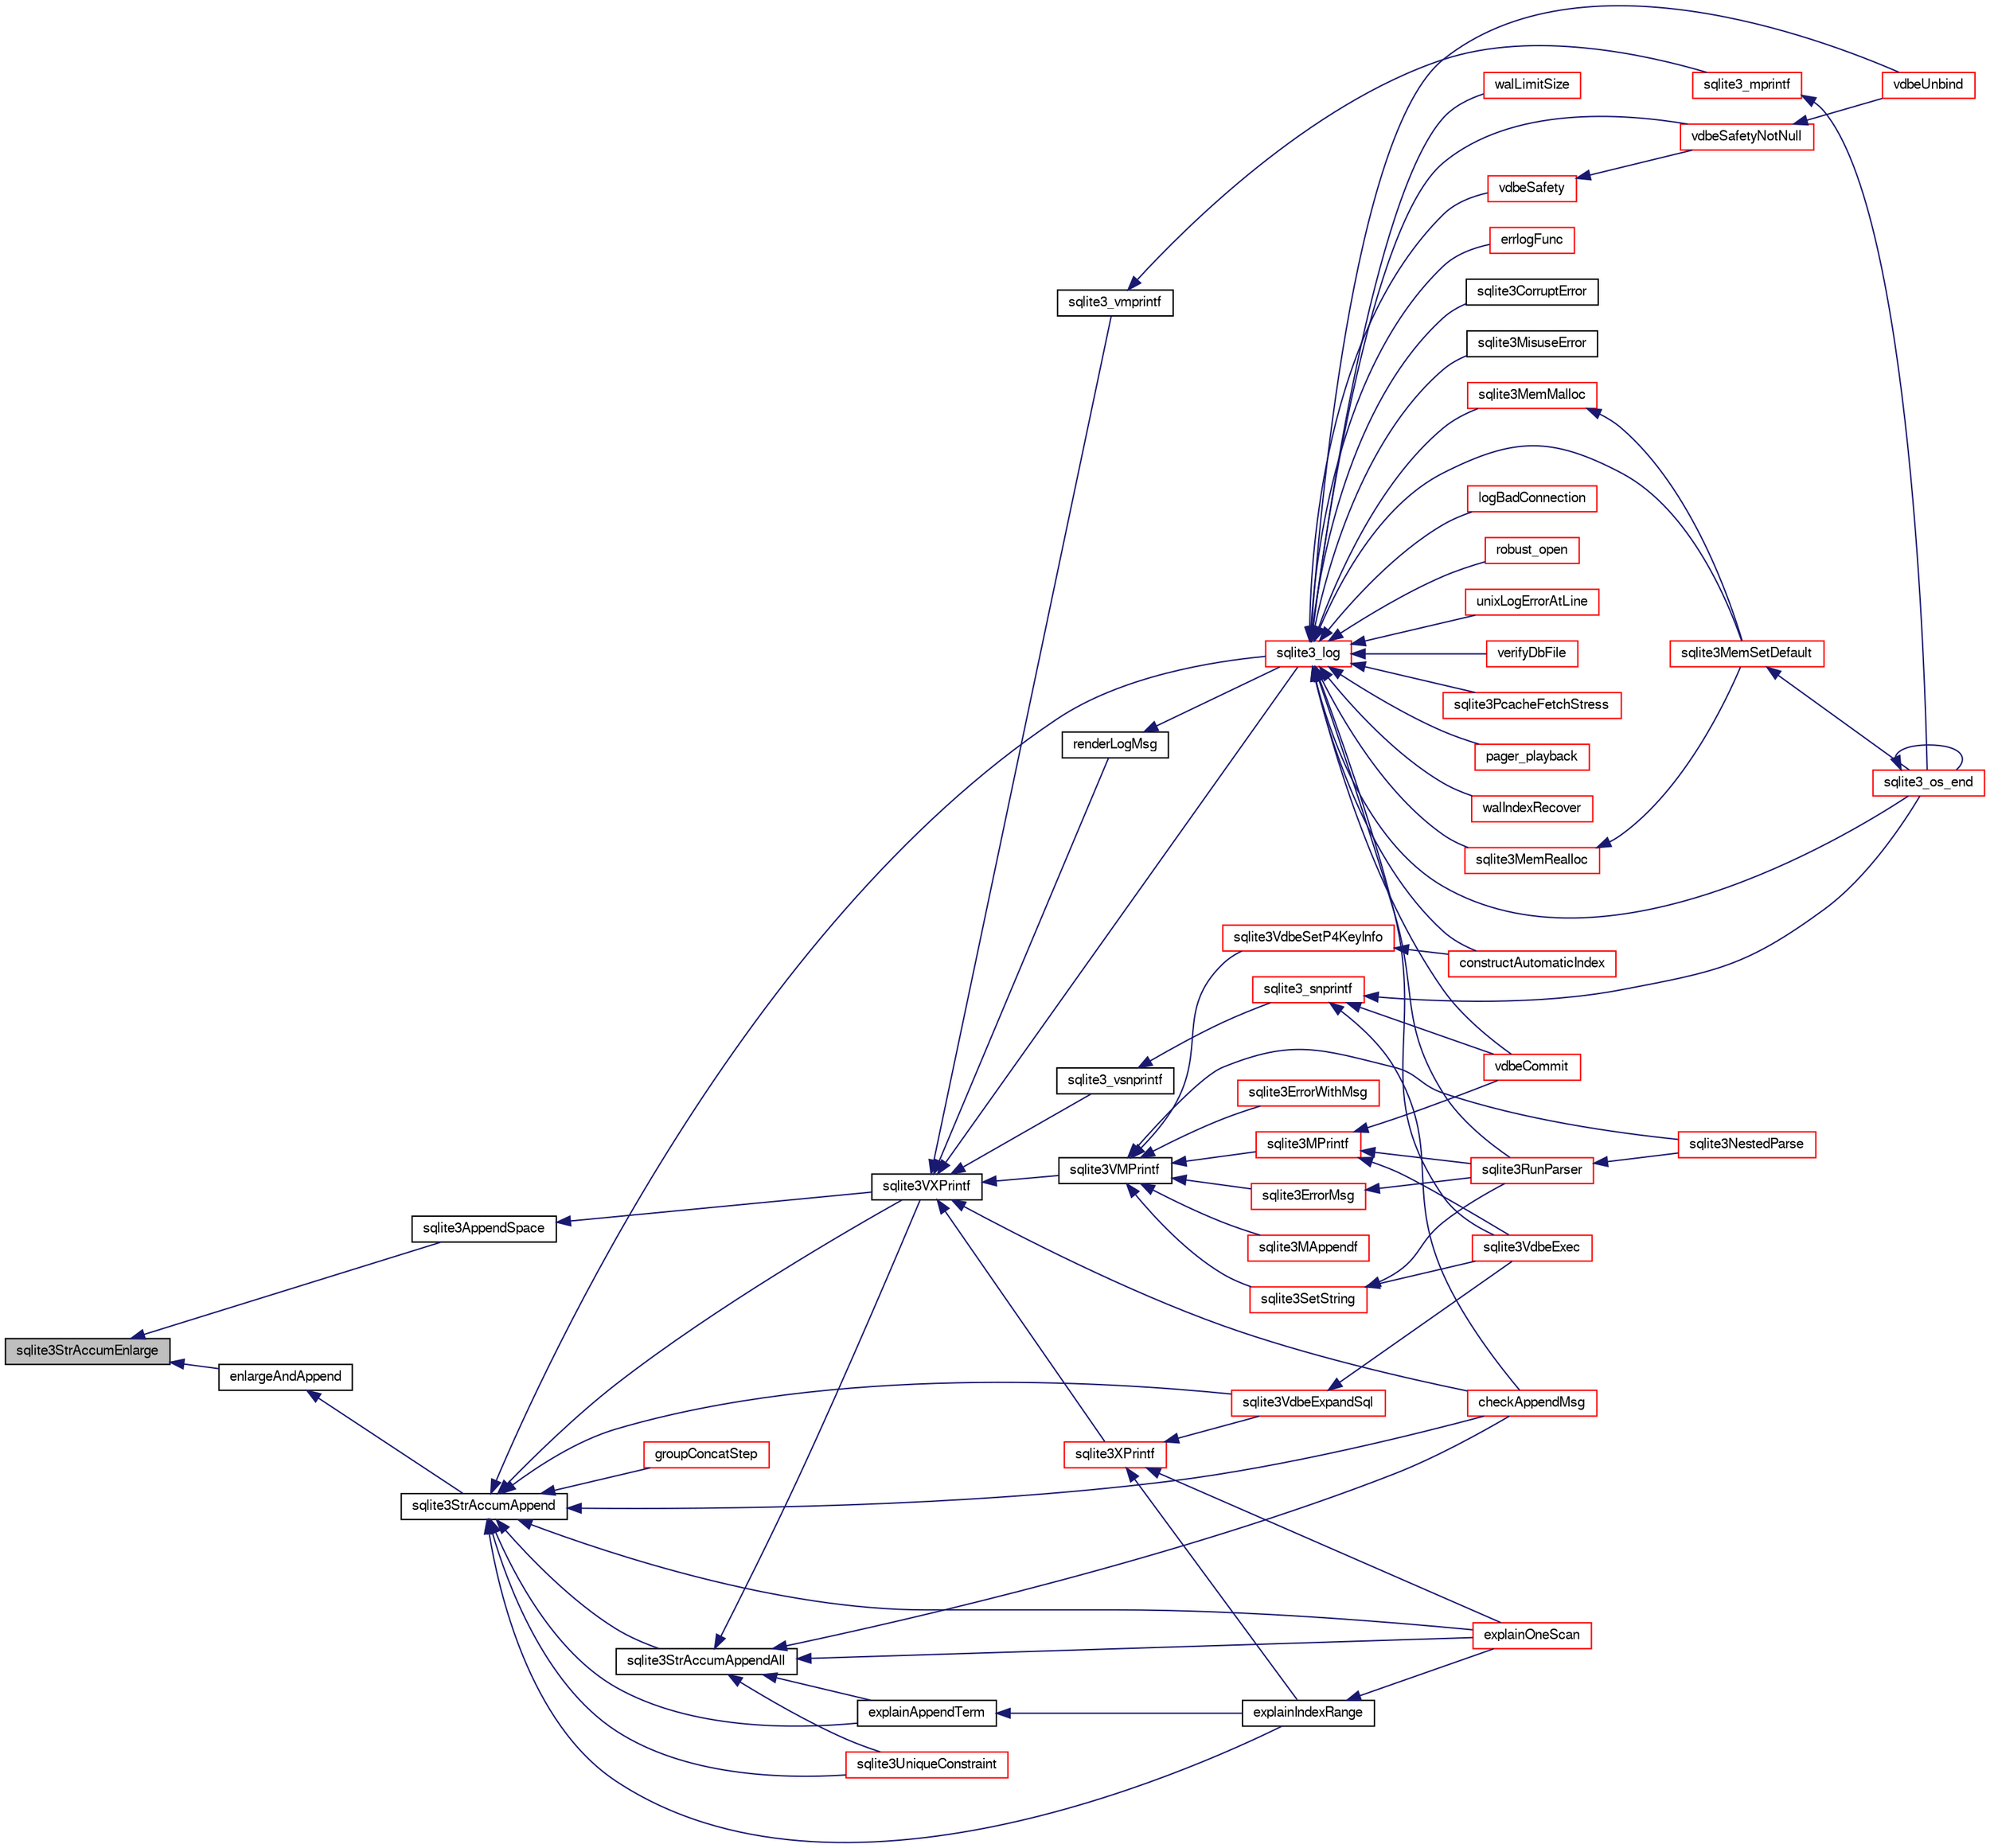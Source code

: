 digraph "sqlite3StrAccumEnlarge"
{
  edge [fontname="FreeSans",fontsize="10",labelfontname="FreeSans",labelfontsize="10"];
  node [fontname="FreeSans",fontsize="10",shape=record];
  rankdir="LR";
  Node716270 [label="sqlite3StrAccumEnlarge",height=0.2,width=0.4,color="black", fillcolor="grey75", style="filled", fontcolor="black"];
  Node716270 -> Node716271 [dir="back",color="midnightblue",fontsize="10",style="solid",fontname="FreeSans"];
  Node716271 [label="sqlite3AppendSpace",height=0.2,width=0.4,color="black", fillcolor="white", style="filled",URL="$sqlite3_8c.html#aefd38a5afc0020d4a93855c3ee7c63a8"];
  Node716271 -> Node716272 [dir="back",color="midnightblue",fontsize="10",style="solid",fontname="FreeSans"];
  Node716272 [label="sqlite3VXPrintf",height=0.2,width=0.4,color="black", fillcolor="white", style="filled",URL="$sqlite3_8c.html#a63c25806c9bd4a2b76f9a0eb232c6bde"];
  Node716272 -> Node716273 [dir="back",color="midnightblue",fontsize="10",style="solid",fontname="FreeSans"];
  Node716273 [label="sqlite3VMPrintf",height=0.2,width=0.4,color="black", fillcolor="white", style="filled",URL="$sqlite3_8c.html#a05535d0982ef06fbc2ee8195ebbae689"];
  Node716273 -> Node716274 [dir="back",color="midnightblue",fontsize="10",style="solid",fontname="FreeSans"];
  Node716274 [label="sqlite3SetString",height=0.2,width=0.4,color="red", fillcolor="white", style="filled",URL="$sqlite3_8c.html#aad368822484a1ceae010a829e27454ae"];
  Node716274 -> Node716301 [dir="back",color="midnightblue",fontsize="10",style="solid",fontname="FreeSans"];
  Node716301 [label="sqlite3VdbeExec",height=0.2,width=0.4,color="red", fillcolor="white", style="filled",URL="$sqlite3_8c.html#a8ce40a614bdc56719c4d642b1e4dfb21"];
  Node716274 -> Node716443 [dir="back",color="midnightblue",fontsize="10",style="solid",fontname="FreeSans"];
  Node716443 [label="sqlite3RunParser",height=0.2,width=0.4,color="red", fillcolor="white", style="filled",URL="$sqlite3_8c.html#a174f16a9adcc64bf971bae4a5ffa3488"];
  Node716443 -> Node716444 [dir="back",color="midnightblue",fontsize="10",style="solid",fontname="FreeSans"];
  Node716444 [label="sqlite3NestedParse",height=0.2,width=0.4,color="red", fillcolor="white", style="filled",URL="$sqlite3_8c.html#ae78bd6187a28892732af5428ec15b03f"];
  Node716273 -> Node716539 [dir="back",color="midnightblue",fontsize="10",style="solid",fontname="FreeSans"];
  Node716539 [label="sqlite3MPrintf",height=0.2,width=0.4,color="red", fillcolor="white", style="filled",URL="$sqlite3_8c.html#a208ef0df84e9778778804a19af03efea"];
  Node716539 -> Node716546 [dir="back",color="midnightblue",fontsize="10",style="solid",fontname="FreeSans"];
  Node716546 [label="vdbeCommit",height=0.2,width=0.4,color="red", fillcolor="white", style="filled",URL="$sqlite3_8c.html#a5d7f1e0625451b987728f600cfe1b92d"];
  Node716539 -> Node716301 [dir="back",color="midnightblue",fontsize="10",style="solid",fontname="FreeSans"];
  Node716539 -> Node716443 [dir="back",color="midnightblue",fontsize="10",style="solid",fontname="FreeSans"];
  Node716273 -> Node717113 [dir="back",color="midnightblue",fontsize="10",style="solid",fontname="FreeSans"];
  Node717113 [label="sqlite3MAppendf",height=0.2,width=0.4,color="red", fillcolor="white", style="filled",URL="$sqlite3_8c.html#a43b33971f250cf38164a84f751057bce"];
  Node716273 -> Node716994 [dir="back",color="midnightblue",fontsize="10",style="solid",fontname="FreeSans"];
  Node716994 [label="sqlite3ErrorWithMsg",height=0.2,width=0.4,color="red", fillcolor="white", style="filled",URL="$sqlite3_8c.html#a11feb4cd8e77d59df266587cfe1b2641"];
  Node716273 -> Node717114 [dir="back",color="midnightblue",fontsize="10",style="solid",fontname="FreeSans"];
  Node717114 [label="sqlite3ErrorMsg",height=0.2,width=0.4,color="red", fillcolor="white", style="filled",URL="$sqlite3_8c.html#aee2798e173651adae0f9c85469f3457d"];
  Node717114 -> Node716443 [dir="back",color="midnightblue",fontsize="10",style="solid",fontname="FreeSans"];
  Node716273 -> Node716735 [dir="back",color="midnightblue",fontsize="10",style="solid",fontname="FreeSans"];
  Node716735 [label="sqlite3VdbeSetP4KeyInfo",height=0.2,width=0.4,color="red", fillcolor="white", style="filled",URL="$sqlite3_8c.html#a342090b36fbf7fdace2a23b8efca030c"];
  Node716735 -> Node716370 [dir="back",color="midnightblue",fontsize="10",style="solid",fontname="FreeSans"];
  Node716370 [label="constructAutomaticIndex",height=0.2,width=0.4,color="red", fillcolor="white", style="filled",URL="$sqlite3_8c.html#aad43d38bc718f4c8e8d0dd8f33ed526f"];
  Node716273 -> Node716444 [dir="back",color="midnightblue",fontsize="10",style="solid",fontname="FreeSans"];
  Node716272 -> Node716772 [dir="back",color="midnightblue",fontsize="10",style="solid",fontname="FreeSans"];
  Node716772 [label="sqlite3_vmprintf",height=0.2,width=0.4,color="black", fillcolor="white", style="filled",URL="$sqlite3_8h.html#ac240de67ddf003828f16a6d9dd3fa3ca"];
  Node716772 -> Node716773 [dir="back",color="midnightblue",fontsize="10",style="solid",fontname="FreeSans"];
  Node716773 [label="sqlite3_mprintf",height=0.2,width=0.4,color="red", fillcolor="white", style="filled",URL="$sqlite3_8h.html#a9533933e57f7ccbb48c32041ce3a8862"];
  Node716773 -> Node716557 [dir="back",color="midnightblue",fontsize="10",style="solid",fontname="FreeSans"];
  Node716557 [label="sqlite3_os_end",height=0.2,width=0.4,color="red", fillcolor="white", style="filled",URL="$sqlite3_8h.html#a2288c95881ecca13d994e42b6a958906"];
  Node716557 -> Node716557 [dir="back",color="midnightblue",fontsize="10",style="solid",fontname="FreeSans"];
  Node716272 -> Node716782 [dir="back",color="midnightblue",fontsize="10",style="solid",fontname="FreeSans"];
  Node716782 [label="sqlite3_vsnprintf",height=0.2,width=0.4,color="black", fillcolor="white", style="filled",URL="$sqlite3_8h.html#a095af9d57b6df1b95a77df71b9bce062"];
  Node716782 -> Node716783 [dir="back",color="midnightblue",fontsize="10",style="solid",fontname="FreeSans"];
  Node716783 [label="sqlite3_snprintf",height=0.2,width=0.4,color="red", fillcolor="white", style="filled",URL="$sqlite3_8h.html#af4558fab7cb8fb1e61fd642d3e017ef7"];
  Node716783 -> Node716557 [dir="back",color="midnightblue",fontsize="10",style="solid",fontname="FreeSans"];
  Node716783 -> Node716823 [dir="back",color="midnightblue",fontsize="10",style="solid",fontname="FreeSans"];
  Node716823 [label="checkAppendMsg",height=0.2,width=0.4,color="red", fillcolor="white", style="filled",URL="$sqlite3_8c.html#a4366e7af81727e2d755d3c9a635b055e"];
  Node716783 -> Node716546 [dir="back",color="midnightblue",fontsize="10",style="solid",fontname="FreeSans"];
  Node716272 -> Node716920 [dir="back",color="midnightblue",fontsize="10",style="solid",fontname="FreeSans"];
  Node716920 [label="renderLogMsg",height=0.2,width=0.4,color="black", fillcolor="white", style="filled",URL="$sqlite3_8c.html#a7a02b43ce0a27bb52085c7f446d115af"];
  Node716920 -> Node716921 [dir="back",color="midnightblue",fontsize="10",style="solid",fontname="FreeSans"];
  Node716921 [label="sqlite3_log",height=0.2,width=0.4,color="red", fillcolor="white", style="filled",URL="$sqlite3_8h.html#a298c9699bf9c143662c6b1fec4b2dc3b"];
  Node716921 -> Node716922 [dir="back",color="midnightblue",fontsize="10",style="solid",fontname="FreeSans"];
  Node716922 [label="sqlite3MemMalloc",height=0.2,width=0.4,color="red", fillcolor="white", style="filled",URL="$sqlite3_8c.html#a53157f1a669f949332f44ca9f15c0a43"];
  Node716922 -> Node716766 [dir="back",color="midnightblue",fontsize="10",style="solid",fontname="FreeSans"];
  Node716766 [label="sqlite3MemSetDefault",height=0.2,width=0.4,color="red", fillcolor="white", style="filled",URL="$sqlite3_8c.html#a162fbfd727e92c5f8f72625b5ff62549"];
  Node716766 -> Node716557 [dir="back",color="midnightblue",fontsize="10",style="solid",fontname="FreeSans"];
  Node716921 -> Node716923 [dir="back",color="midnightblue",fontsize="10",style="solid",fontname="FreeSans"];
  Node716923 [label="sqlite3MemRealloc",height=0.2,width=0.4,color="red", fillcolor="white", style="filled",URL="$sqlite3_8c.html#addd043cc5742c3b0cf536763cd4e6948"];
  Node716923 -> Node716766 [dir="back",color="midnightblue",fontsize="10",style="solid",fontname="FreeSans"];
  Node716921 -> Node716766 [dir="back",color="midnightblue",fontsize="10",style="solid",fontname="FreeSans"];
  Node716921 -> Node716924 [dir="back",color="midnightblue",fontsize="10",style="solid",fontname="FreeSans"];
  Node716924 [label="logBadConnection",height=0.2,width=0.4,color="red", fillcolor="white", style="filled",URL="$sqlite3_8c.html#a8aa249fac852b22bb1227e2bc2921f11"];
  Node716921 -> Node716929 [dir="back",color="midnightblue",fontsize="10",style="solid",fontname="FreeSans"];
  Node716929 [label="robust_open",height=0.2,width=0.4,color="red", fillcolor="white", style="filled",URL="$sqlite3_8c.html#a0eb989e531821c6a1deb85a3ba0021c0"];
  Node716921 -> Node716931 [dir="back",color="midnightblue",fontsize="10",style="solid",fontname="FreeSans"];
  Node716931 [label="unixLogErrorAtLine",height=0.2,width=0.4,color="red", fillcolor="white", style="filled",URL="$sqlite3_8c.html#a23b4a35445d08fc62ef2d5c3d56c1640"];
  Node716921 -> Node716945 [dir="back",color="midnightblue",fontsize="10",style="solid",fontname="FreeSans"];
  Node716945 [label="verifyDbFile",height=0.2,width=0.4,color="red", fillcolor="white", style="filled",URL="$sqlite3_8c.html#a0ff620ba7a3e7e727c37c0b172d12c66"];
  Node716921 -> Node716557 [dir="back",color="midnightblue",fontsize="10",style="solid",fontname="FreeSans"];
  Node716921 -> Node716946 [dir="back",color="midnightblue",fontsize="10",style="solid",fontname="FreeSans"];
  Node716946 [label="sqlite3PcacheFetchStress",height=0.2,width=0.4,color="red", fillcolor="white", style="filled",URL="$sqlite3_8c.html#a83644ab4d77e1649ae5336b659edb351"];
  Node716921 -> Node716639 [dir="back",color="midnightblue",fontsize="10",style="solid",fontname="FreeSans"];
  Node716639 [label="pager_playback",height=0.2,width=0.4,color="red", fillcolor="white", style="filled",URL="$sqlite3_8c.html#a9d9a750a9fc76eb4b668c8a16b164a65"];
  Node716921 -> Node716813 [dir="back",color="midnightblue",fontsize="10",style="solid",fontname="FreeSans"];
  Node716813 [label="walIndexRecover",height=0.2,width=0.4,color="red", fillcolor="white", style="filled",URL="$sqlite3_8c.html#ab4ee99f3710323acbeb6c495dd18d205"];
  Node716921 -> Node716757 [dir="back",color="midnightblue",fontsize="10",style="solid",fontname="FreeSans"];
  Node716757 [label="walLimitSize",height=0.2,width=0.4,color="red", fillcolor="white", style="filled",URL="$sqlite3_8c.html#a7d814227c8fb4a3441c42e9f2fdade3b"];
  Node716921 -> Node716546 [dir="back",color="midnightblue",fontsize="10",style="solid",fontname="FreeSans"];
  Node716921 -> Node716947 [dir="back",color="midnightblue",fontsize="10",style="solid",fontname="FreeSans"];
  Node716947 [label="vdbeSafety",height=0.2,width=0.4,color="red", fillcolor="white", style="filled",URL="$sqlite3_8c.html#ad376f1aa66b2801fa8fb2fb134f370fd"];
  Node716947 -> Node716948 [dir="back",color="midnightblue",fontsize="10",style="solid",fontname="FreeSans"];
  Node716948 [label="vdbeSafetyNotNull",height=0.2,width=0.4,color="red", fillcolor="white", style="filled",URL="$sqlite3_8c.html#a018448275e86f09d8af8033cec4cafdf"];
  Node716948 -> Node716949 [dir="back",color="midnightblue",fontsize="10",style="solid",fontname="FreeSans"];
  Node716949 [label="vdbeUnbind",height=0.2,width=0.4,color="red", fillcolor="white", style="filled",URL="$sqlite3_8c.html#ae3ca3d8a878660305a0efd0c73c9f064"];
  Node716921 -> Node716948 [dir="back",color="midnightblue",fontsize="10",style="solid",fontname="FreeSans"];
  Node716921 -> Node716949 [dir="back",color="midnightblue",fontsize="10",style="solid",fontname="FreeSans"];
  Node716921 -> Node716301 [dir="back",color="midnightblue",fontsize="10",style="solid",fontname="FreeSans"];
  Node716921 -> Node716898 [dir="back",color="midnightblue",fontsize="10",style="solid",fontname="FreeSans"];
  Node716898 [label="errlogFunc",height=0.2,width=0.4,color="red", fillcolor="white", style="filled",URL="$sqlite3_8c.html#a56d5c8e1f0a43e4c9f8864c27065393f"];
  Node716921 -> Node716370 [dir="back",color="midnightblue",fontsize="10",style="solid",fontname="FreeSans"];
  Node716921 -> Node716443 [dir="back",color="midnightblue",fontsize="10",style="solid",fontname="FreeSans"];
  Node716921 -> Node716962 [dir="back",color="midnightblue",fontsize="10",style="solid",fontname="FreeSans"];
  Node716962 [label="sqlite3CorruptError",height=0.2,width=0.4,color="black", fillcolor="white", style="filled",URL="$sqlite3_8c.html#a66f16cea11e3c7d1b5f60ff7b6ff5e1a"];
  Node716921 -> Node716963 [dir="back",color="midnightblue",fontsize="10",style="solid",fontname="FreeSans"];
  Node716963 [label="sqlite3MisuseError",height=0.2,width=0.4,color="black", fillcolor="white", style="filled",URL="$sqlite3_8c.html#a0550217d0f8d42f53c258c44746fb804"];
  Node716272 -> Node716921 [dir="back",color="midnightblue",fontsize="10",style="solid",fontname="FreeSans"];
  Node716272 -> Node717141 [dir="back",color="midnightblue",fontsize="10",style="solid",fontname="FreeSans"];
  Node717141 [label="sqlite3XPrintf",height=0.2,width=0.4,color="red", fillcolor="white", style="filled",URL="$sqlite3_8c.html#afa51896b0f07c74fe11c806a5df7030c"];
  Node717141 -> Node716965 [dir="back",color="midnightblue",fontsize="10",style="solid",fontname="FreeSans"];
  Node716965 [label="sqlite3VdbeExpandSql",height=0.2,width=0.4,color="red", fillcolor="white", style="filled",URL="$sqlite3_8c.html#a5a497837d5d69b92e7bca23673589c69"];
  Node716965 -> Node716301 [dir="back",color="midnightblue",fontsize="10",style="solid",fontname="FreeSans"];
  Node717141 -> Node717142 [dir="back",color="midnightblue",fontsize="10",style="solid",fontname="FreeSans"];
  Node717142 [label="explainIndexRange",height=0.2,width=0.4,color="black", fillcolor="white", style="filled",URL="$sqlite3_8c.html#a19d410b10b9746279e834fd8cddda2cb"];
  Node717142 -> Node716968 [dir="back",color="midnightblue",fontsize="10",style="solid",fontname="FreeSans"];
  Node716968 [label="explainOneScan",height=0.2,width=0.4,color="red", fillcolor="white", style="filled",URL="$sqlite3_8c.html#ae5281c97cc6f8cd02effffe937725524"];
  Node717141 -> Node716968 [dir="back",color="midnightblue",fontsize="10",style="solid",fontname="FreeSans"];
  Node716272 -> Node716823 [dir="back",color="midnightblue",fontsize="10",style="solid",fontname="FreeSans"];
  Node716270 -> Node717143 [dir="back",color="midnightblue",fontsize="10",style="solid",fontname="FreeSans"];
  Node717143 [label="enlargeAndAppend",height=0.2,width=0.4,color="black", fillcolor="white", style="filled",URL="$sqlite3_8c.html#a25b21e61dc0883d849890eaa8a18088a"];
  Node717143 -> Node717144 [dir="back",color="midnightblue",fontsize="10",style="solid",fontname="FreeSans"];
  Node717144 [label="sqlite3StrAccumAppend",height=0.2,width=0.4,color="black", fillcolor="white", style="filled",URL="$sqlite3_8c.html#a56664fa33def33c5a5245b623441d5e0"];
  Node717144 -> Node716272 [dir="back",color="midnightblue",fontsize="10",style="solid",fontname="FreeSans"];
  Node717144 -> Node717145 [dir="back",color="midnightblue",fontsize="10",style="solid",fontname="FreeSans"];
  Node717145 [label="sqlite3StrAccumAppendAll",height=0.2,width=0.4,color="black", fillcolor="white", style="filled",URL="$sqlite3_8c.html#acaf8f3e4f99a3c3a4a77e9c987547289"];
  Node717145 -> Node716272 [dir="back",color="midnightblue",fontsize="10",style="solid",fontname="FreeSans"];
  Node717145 -> Node716823 [dir="back",color="midnightblue",fontsize="10",style="solid",fontname="FreeSans"];
  Node717145 -> Node716966 [dir="back",color="midnightblue",fontsize="10",style="solid",fontname="FreeSans"];
  Node716966 [label="sqlite3UniqueConstraint",height=0.2,width=0.4,color="red", fillcolor="white", style="filled",URL="$sqlite3_8c.html#a4e35c041bf7710b6f3e2db6d86e86d7a"];
  Node717145 -> Node717146 [dir="back",color="midnightblue",fontsize="10",style="solid",fontname="FreeSans"];
  Node717146 [label="explainAppendTerm",height=0.2,width=0.4,color="black", fillcolor="white", style="filled",URL="$sqlite3_8c.html#a5ef3d87a7da5cfa8e03ca9fdc186193a"];
  Node717146 -> Node717142 [dir="back",color="midnightblue",fontsize="10",style="solid",fontname="FreeSans"];
  Node717145 -> Node716968 [dir="back",color="midnightblue",fontsize="10",style="solid",fontname="FreeSans"];
  Node717144 -> Node716921 [dir="back",color="midnightblue",fontsize="10",style="solid",fontname="FreeSans"];
  Node717144 -> Node716823 [dir="back",color="midnightblue",fontsize="10",style="solid",fontname="FreeSans"];
  Node717144 -> Node716965 [dir="back",color="midnightblue",fontsize="10",style="solid",fontname="FreeSans"];
  Node717144 -> Node716966 [dir="back",color="midnightblue",fontsize="10",style="solid",fontname="FreeSans"];
  Node717144 -> Node716843 [dir="back",color="midnightblue",fontsize="10",style="solid",fontname="FreeSans"];
  Node716843 [label="groupConcatStep",height=0.2,width=0.4,color="red", fillcolor="white", style="filled",URL="$sqlite3_8c.html#a5267fc47d0a0d9a8f128c59d100e645d"];
  Node717144 -> Node717146 [dir="back",color="midnightblue",fontsize="10",style="solid",fontname="FreeSans"];
  Node717144 -> Node717142 [dir="back",color="midnightblue",fontsize="10",style="solid",fontname="FreeSans"];
  Node717144 -> Node716968 [dir="back",color="midnightblue",fontsize="10",style="solid",fontname="FreeSans"];
}
